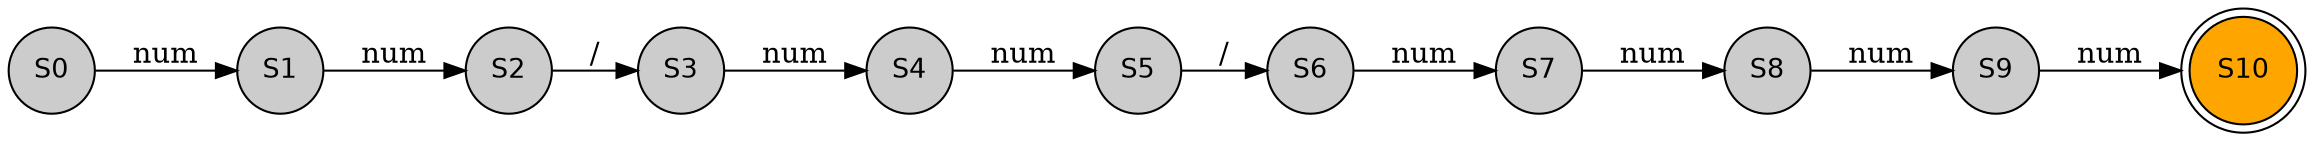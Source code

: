  digraph G {
    node [shape=circle fontsize=13 fontname = "helvetica" style=filled fillcolor="#CCCCCC"];
    nodesep=0.4;
    ranksep=0.5;
    rankdir=LR;

S0 -> S1 [label="num"];
S1 -> S2 [label="num"];
S2 -> S3 [label="/"];
S3 -> S4 [label="num"];
S4 -> S5 [label="num"];
S5 -> S6 [label="/"];
S6 -> S7 [label="num"];
S7 -> S8 [label="num"];
S8 -> S9 [label="num"];
S9 -> S10 [label="num"];
S10[shape = doublecircle, style = filled, fillcolor = "#FFA500"];
}

